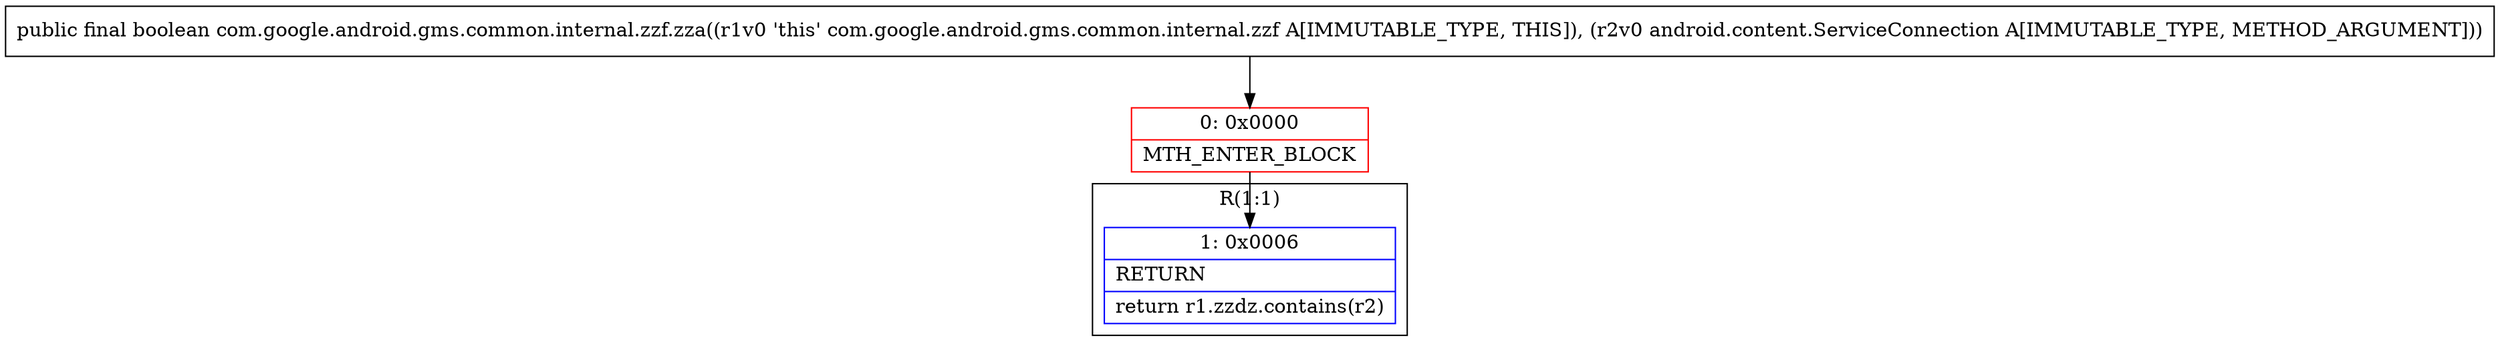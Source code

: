 digraph "CFG forcom.google.android.gms.common.internal.zzf.zza(Landroid\/content\/ServiceConnection;)Z" {
subgraph cluster_Region_1229347365 {
label = "R(1:1)";
node [shape=record,color=blue];
Node_1 [shape=record,label="{1\:\ 0x0006|RETURN\l|return r1.zzdz.contains(r2)\l}"];
}
Node_0 [shape=record,color=red,label="{0\:\ 0x0000|MTH_ENTER_BLOCK\l}"];
MethodNode[shape=record,label="{public final boolean com.google.android.gms.common.internal.zzf.zza((r1v0 'this' com.google.android.gms.common.internal.zzf A[IMMUTABLE_TYPE, THIS]), (r2v0 android.content.ServiceConnection A[IMMUTABLE_TYPE, METHOD_ARGUMENT])) }"];
MethodNode -> Node_0;
Node_0 -> Node_1;
}

